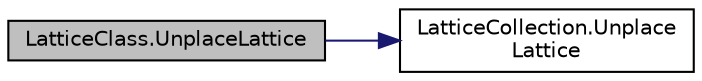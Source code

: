 digraph "LatticeClass.UnplaceLattice"
{
 // LATEX_PDF_SIZE
  edge [fontname="Helvetica",fontsize="10",labelfontname="Helvetica",labelfontsize="10"];
  node [fontname="Helvetica",fontsize="10",shape=record];
  rankdir="LR";
  Node1 [label="LatticeClass.UnplaceLattice",height=0.2,width=0.4,color="black", fillcolor="grey75", style="filled", fontcolor="black",tooltip=" "];
  Node1 -> Node2 [color="midnightblue",fontsize="10",style="solid",fontname="Helvetica"];
  Node2 [label="LatticeCollection.Unplace\lLattice",height=0.2,width=0.4,color="black", fillcolor="white", style="filled",URL="$class_lattice_collection.html#ab7c16a6537099180624c20427efd1c8b",tooltip=" "];
}
